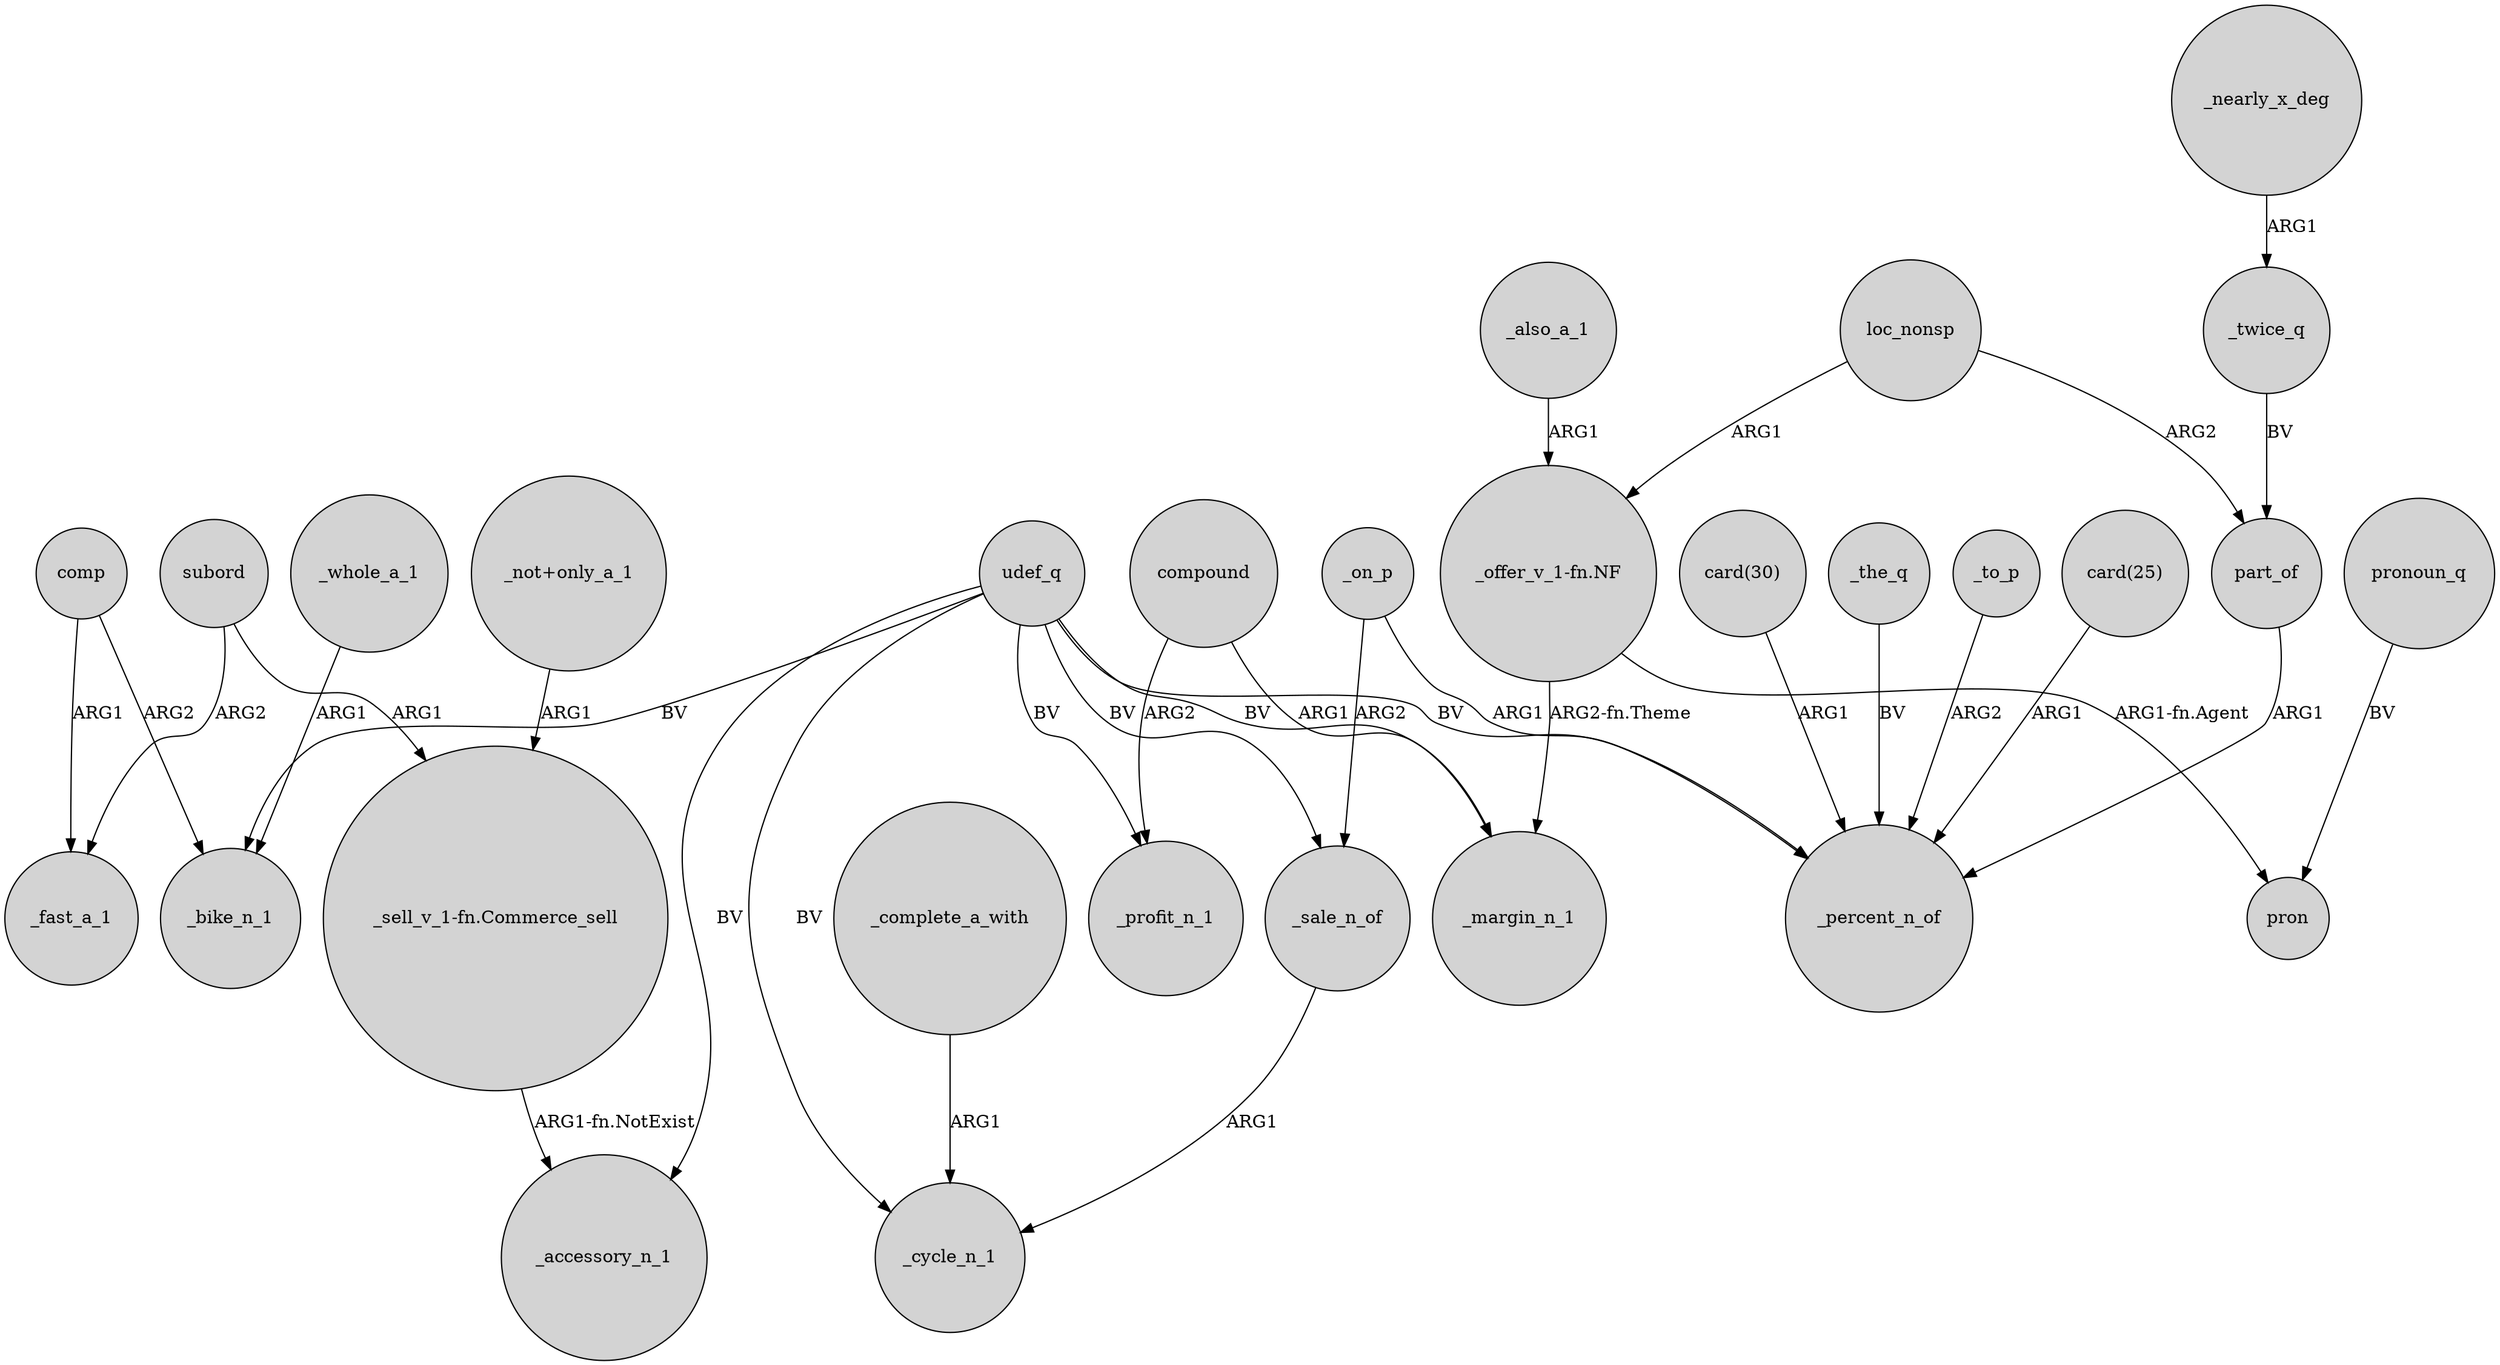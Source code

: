 digraph {
	node [shape=circle style=filled]
	subord -> _fast_a_1 [label=ARG2]
	_on_p -> _percent_n_of [label=ARG1]
	"card(25)" -> _percent_n_of [label=ARG1]
	compound -> _margin_n_1 [label=ARG1]
	_complete_a_with -> _cycle_n_1 [label=ARG1]
	udef_q -> _accessory_n_1 [label=BV]
	loc_nonsp -> "_offer_v_1-fn.NF" [label=ARG1]
	udef_q -> _margin_n_1 [label=BV]
	udef_q -> _cycle_n_1 [label=BV]
	loc_nonsp -> part_of [label=ARG2]
	comp -> _bike_n_1 [label=ARG2]
	"_sell_v_1-fn.Commerce_sell" -> _accessory_n_1 [label="ARG1-fn.NotExist"]
	udef_q -> _bike_n_1 [label=BV]
	"_not+only_a_1" -> "_sell_v_1-fn.Commerce_sell" [label=ARG1]
	_nearly_x_deg -> _twice_q [label=ARG1]
	"card(30)" -> _percent_n_of [label=ARG1]
	_the_q -> _percent_n_of [label=BV]
	pronoun_q -> pron [label=BV]
	_whole_a_1 -> _bike_n_1 [label=ARG1]
	_sale_n_of -> _cycle_n_1 [label=ARG1]
	"_offer_v_1-fn.NF" -> _margin_n_1 [label="ARG2-fn.Theme"]
	_twice_q -> part_of [label=BV]
	_on_p -> _sale_n_of [label=ARG2]
	_also_a_1 -> "_offer_v_1-fn.NF" [label=ARG1]
	compound -> _profit_n_1 [label=ARG2]
	_to_p -> _percent_n_of [label=ARG2]
	udef_q -> _sale_n_of [label=BV]
	udef_q -> _profit_n_1 [label=BV]
	udef_q -> _percent_n_of [label=BV]
	subord -> "_sell_v_1-fn.Commerce_sell" [label=ARG1]
	part_of -> _percent_n_of [label=ARG1]
	comp -> _fast_a_1 [label=ARG1]
	"_offer_v_1-fn.NF" -> pron [label="ARG1-fn.Agent"]
}
